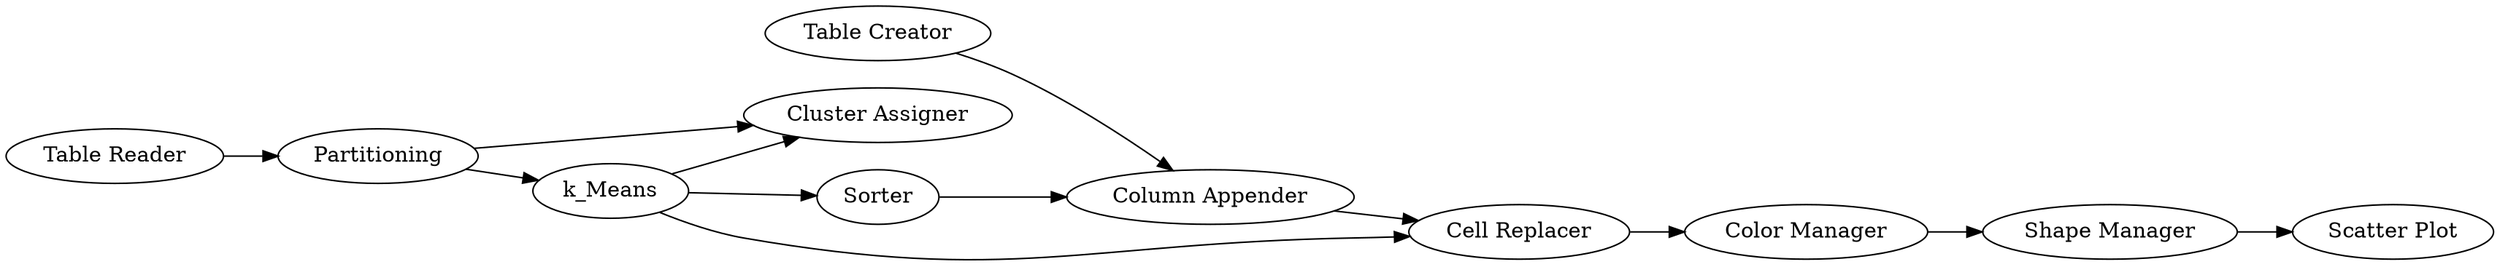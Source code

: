 digraph {
	"-6821043323502446068_10" [label="Table Creator"]
	"-6821043323502446068_7" [label="Cluster Assigner"]
	"-6821043323502446068_11" [label="Column Appender"]
	"-6821043323502446068_2" [label=k_Means]
	"-6821043323502446068_6" [label=Partitioning]
	"-6821043323502446068_8" [label="Table Reader"]
	"-6821043323502446068_3" [label="Color Manager"]
	"-6821043323502446068_9" [label=Sorter]
	"-6821043323502446068_4" [label="Shape Manager"]
	"-6821043323502446068_13" [label="Cell Replacer"]
	"-6821043323502446068_5" [label="Scatter Plot"]
	"-6821043323502446068_3" -> "-6821043323502446068_4"
	"-6821043323502446068_9" -> "-6821043323502446068_11"
	"-6821043323502446068_6" -> "-6821043323502446068_2"
	"-6821043323502446068_6" -> "-6821043323502446068_7"
	"-6821043323502446068_10" -> "-6821043323502446068_11"
	"-6821043323502446068_2" -> "-6821043323502446068_13"
	"-6821043323502446068_4" -> "-6821043323502446068_5"
	"-6821043323502446068_11" -> "-6821043323502446068_13"
	"-6821043323502446068_2" -> "-6821043323502446068_9"
	"-6821043323502446068_13" -> "-6821043323502446068_3"
	"-6821043323502446068_8" -> "-6821043323502446068_6"
	"-6821043323502446068_2" -> "-6821043323502446068_7"
	rankdir=LR
}
